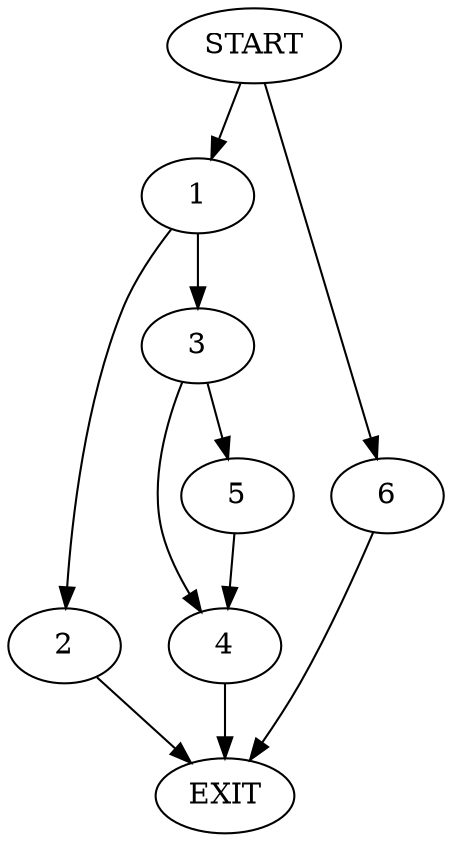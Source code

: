 digraph {
0 [label="START"]
7 [label="EXIT"]
0 -> 1
1 -> 2
1 -> 3
2 -> 7
3 -> 4
3 -> 5
4 -> 7
5 -> 4
0 -> 6
6 -> 7
}
